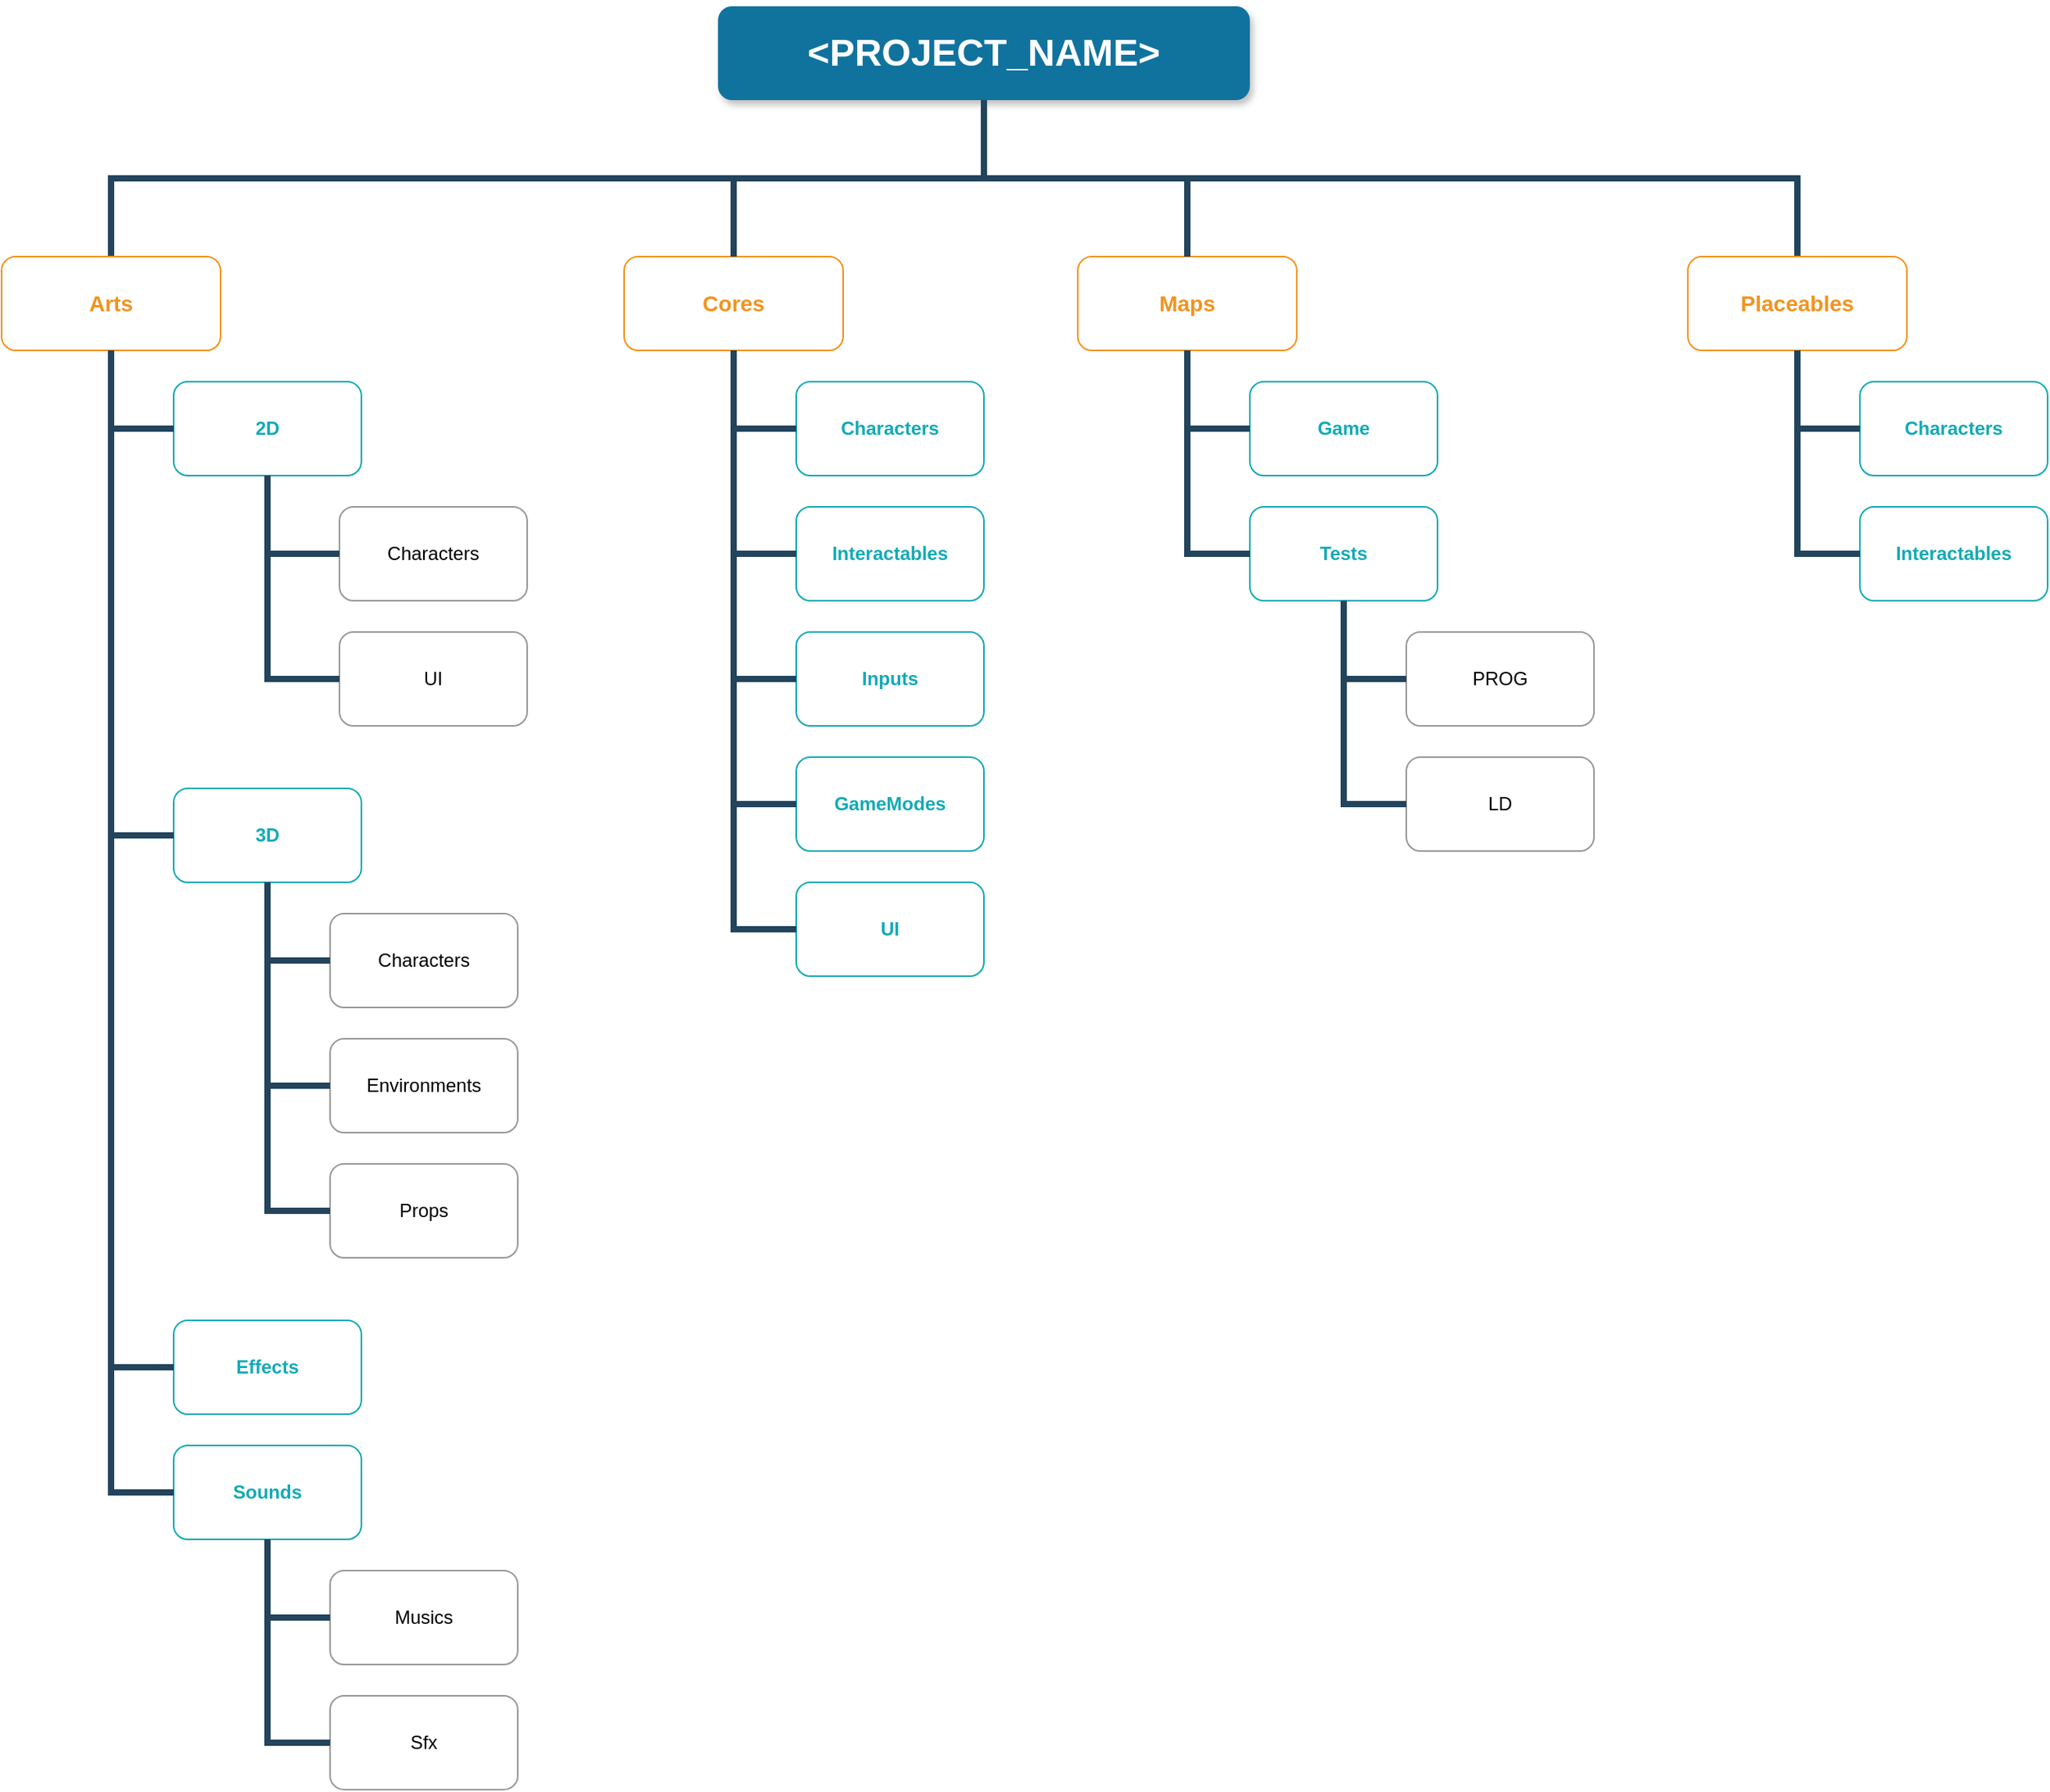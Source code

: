 <mxfile version="21.6.1" type="device" pages="2">
  <diagram name="Page-1" id="64c3da0e-402f-94eb-ee01-a36477274f13">
    <mxGraphModel dx="1037" dy="1670" grid="1" gridSize="10" guides="1" tooltips="1" connect="1" arrows="1" fold="1" page="1" pageScale="1" pageWidth="1169" pageHeight="826" background="none" math="0" shadow="0">
      <root>
        <mxCell id="0" />
        <mxCell id="1" parent="0" />
        <mxCell id="2" value="&lt;PROJECT_NAME&gt;" style="whiteSpace=wrap;rounded=1;shadow=1;fillColor=#10739E;strokeColor=none;fontColor=#FFFFFF;fontStyle=1;fontSize=24" parent="1" vertex="1">
          <mxGeometry x="1627" width="340" height="60" as="geometry" />
        </mxCell>
        <mxCell id="4" value="Cores" style="whiteSpace=wrap;rounded=1;fillColor=#FFFFFF;strokeColor=#F2931E;shadow=0;fontColor=#F2931E;fontStyle=1;fontSize=14" parent="1" vertex="1">
          <mxGeometry x="1567" y="160.0" width="140" height="60" as="geometry" />
        </mxCell>
        <mxCell id="229" value="" style="edgeStyle=elbowEdgeStyle;elbow=vertical;rounded=0;fontColor=#000000;endArrow=none;endFill=0;strokeWidth=4;strokeColor=#23445D;entryX=0.5;entryY=0;entryDx=0;entryDy=0;" parent="1" source="2" target="PScwOcPR5Zgyd3WiZGDv-341" edge="1">
          <mxGeometry width="100" height="100" relative="1" as="geometry">
            <mxPoint x="1577" y="130" as="sourcePoint" />
            <mxPoint x="1087" y="120" as="targetPoint" />
          </mxGeometry>
        </mxCell>
        <mxCell id="230" value="" style="edgeStyle=elbowEdgeStyle;elbow=vertical;rounded=0;fontColor=#000000;endArrow=none;endFill=0;strokeWidth=4;strokeColor=#23445D;entryX=0.5;entryY=0;entryDx=0;entryDy=0;exitX=0.5;exitY=1;exitDx=0;exitDy=0;" parent="1" source="2" target="4" edge="1">
          <mxGeometry width="100" height="100" relative="1" as="geometry">
            <mxPoint x="1829" y="100" as="sourcePoint" />
            <mxPoint x="1687" y="40" as="targetPoint" />
          </mxGeometry>
        </mxCell>
        <mxCell id="232" value="" style="edgeStyle=elbowEdgeStyle;elbow=vertical;rounded=0;fontColor=#000000;endArrow=none;endFill=0;strokeWidth=4;strokeColor=#23445D;entryX=0.5;entryY=0;entryDx=0;entryDy=0;exitX=0.5;exitY=1;exitDx=0;exitDy=0;" parent="1" source="2" target="PScwOcPR5Zgyd3WiZGDv-336" edge="1">
          <mxGeometry width="100" height="100" relative="1" as="geometry">
            <mxPoint x="1607" y="160" as="sourcePoint" />
            <mxPoint x="2397" y="170" as="targetPoint" />
          </mxGeometry>
        </mxCell>
        <mxCell id="PScwOcPR5Zgyd3WiZGDv-300" value="Inputs" style="whiteSpace=wrap;rounded=1;fillColor=#FFFFFF;strokeColor=#12AAB5;shadow=0;fontColor=#12AAB5;fontStyle=1" vertex="1" parent="1">
          <mxGeometry x="1677" y="400.0" width="120" height="60" as="geometry" />
        </mxCell>
        <mxCell id="PScwOcPR5Zgyd3WiZGDv-301" value="GameModes" style="whiteSpace=wrap;rounded=1;fillColor=#FFFFFF;strokeColor=#12AAB5;shadow=0;fontColor=#12AAB5;fontStyle=1" vertex="1" parent="1">
          <mxGeometry x="1677" y="480.0" width="120" height="60" as="geometry" />
        </mxCell>
        <mxCell id="PScwOcPR5Zgyd3WiZGDv-302" value="" style="edgeStyle=elbowEdgeStyle;elbow=horizontal;rounded=0;fontColor=#000000;endArrow=none;endFill=0;strokeWidth=4;strokeColor=#23445D;exitX=0.5;exitY=1;exitDx=0;exitDy=0;entryX=0;entryY=0.5;entryDx=0;entryDy=0;" edge="1" parent="1" source="4" target="PScwOcPR5Zgyd3WiZGDv-300">
          <mxGeometry width="100" height="100" relative="1" as="geometry">
            <mxPoint x="1657" y="250" as="sourcePoint" />
            <mxPoint x="1697" y="300" as="targetPoint" />
            <Array as="points">
              <mxPoint x="1637" y="300" />
            </Array>
          </mxGeometry>
        </mxCell>
        <mxCell id="PScwOcPR5Zgyd3WiZGDv-303" value="" style="edgeStyle=elbowEdgeStyle;elbow=horizontal;rounded=0;fontColor=#000000;endArrow=none;endFill=0;strokeWidth=4;strokeColor=#23445D;entryX=0;entryY=0.5;entryDx=0;entryDy=0;" edge="1" parent="1" target="PScwOcPR5Zgyd3WiZGDv-301">
          <mxGeometry width="100" height="100" relative="1" as="geometry">
            <mxPoint x="1637" y="220" as="sourcePoint" />
            <mxPoint x="1667" y="360" as="targetPoint" />
            <Array as="points">
              <mxPoint x="1637" y="320" />
            </Array>
          </mxGeometry>
        </mxCell>
        <mxCell id="PScwOcPR5Zgyd3WiZGDv-304" value="Characters" style="whiteSpace=wrap;rounded=1;fillColor=#FFFFFF;strokeColor=#12AAB5;shadow=0;fontColor=#12AAB5;fontStyle=1" vertex="1" parent="1">
          <mxGeometry x="1677" y="240.0" width="120" height="60" as="geometry" />
        </mxCell>
        <mxCell id="PScwOcPR5Zgyd3WiZGDv-307" value="Interactables" style="whiteSpace=wrap;rounded=1;fillColor=#FFFFFF;strokeColor=#12AAB5;shadow=0;fontColor=#12AAB5;fontStyle=1" vertex="1" parent="1">
          <mxGeometry x="1677" y="320.0" width="120" height="60" as="geometry" />
        </mxCell>
        <mxCell id="PScwOcPR5Zgyd3WiZGDv-308" value="UI" style="whiteSpace=wrap;rounded=1;fillColor=#FFFFFF;strokeColor=#12AAB5;shadow=0;fontColor=#12AAB5;fontStyle=1" vertex="1" parent="1">
          <mxGeometry x="1677" y="560.0" width="120" height="60" as="geometry" />
        </mxCell>
        <mxCell id="PScwOcPR5Zgyd3WiZGDv-310" value="" style="edgeStyle=elbowEdgeStyle;elbow=horizontal;rounded=0;fontColor=#000000;endArrow=none;endFill=0;strokeWidth=4;strokeColor=#23445D;exitX=0.5;exitY=1;exitDx=0;exitDy=0;entryX=0;entryY=0.5;entryDx=0;entryDy=0;" edge="1" parent="1" source="4" target="PScwOcPR5Zgyd3WiZGDv-304">
          <mxGeometry width="100" height="100" relative="1" as="geometry">
            <mxPoint x="1657" y="250" as="sourcePoint" />
            <mxPoint x="1667" y="600" as="targetPoint" />
            <Array as="points">
              <mxPoint x="1637" y="300" />
            </Array>
          </mxGeometry>
        </mxCell>
        <mxCell id="PScwOcPR5Zgyd3WiZGDv-311" value="" style="edgeStyle=elbowEdgeStyle;elbow=horizontal;rounded=0;fontColor=#000000;endArrow=none;endFill=0;strokeWidth=4;strokeColor=#23445D;entryX=0;entryY=0.5;entryDx=0;entryDy=0;exitX=0.5;exitY=1;exitDx=0;exitDy=0;" edge="1" parent="1" source="4" target="PScwOcPR5Zgyd3WiZGDv-307">
          <mxGeometry width="100" height="100" relative="1" as="geometry">
            <mxPoint x="1657" y="250" as="sourcePoint" />
            <mxPoint x="1667" y="360" as="targetPoint" />
            <Array as="points">
              <mxPoint x="1637" y="330" />
            </Array>
          </mxGeometry>
        </mxCell>
        <mxCell id="PScwOcPR5Zgyd3WiZGDv-312" value="" style="edgeStyle=elbowEdgeStyle;elbow=horizontal;rounded=0;fontColor=#000000;endArrow=none;endFill=0;strokeWidth=4;strokeColor=#23445D;exitX=0.5;exitY=1;exitDx=0;exitDy=0;entryX=0;entryY=0.5;entryDx=0;entryDy=0;" edge="1" parent="1" source="4" target="PScwOcPR5Zgyd3WiZGDv-308">
          <mxGeometry width="100" height="100" relative="1" as="geometry">
            <mxPoint x="1657" y="250" as="sourcePoint" />
            <mxPoint x="1667" y="440" as="targetPoint" />
            <Array as="points">
              <mxPoint x="1637" y="350" />
            </Array>
          </mxGeometry>
        </mxCell>
        <mxCell id="PScwOcPR5Zgyd3WiZGDv-313" value="Maps" style="whiteSpace=wrap;rounded=1;fillColor=#FFFFFF;strokeColor=#F2931E;shadow=0;fontColor=#F2931E;fontStyle=1;fontSize=14" vertex="1" parent="1">
          <mxGeometry x="1857" y="160.0" width="140" height="60" as="geometry" />
        </mxCell>
        <mxCell id="PScwOcPR5Zgyd3WiZGDv-318" value="Game" style="whiteSpace=wrap;rounded=1;fillColor=#FFFFFF;strokeColor=#12AAB5;shadow=0;fontColor=#12AAB5;fontStyle=1" vertex="1" parent="1">
          <mxGeometry x="1967" y="240.0" width="120" height="60" as="geometry" />
        </mxCell>
        <mxCell id="PScwOcPR5Zgyd3WiZGDv-319" value="Tests" style="whiteSpace=wrap;rounded=1;fillColor=#FFFFFF;strokeColor=#12AAB5;shadow=0;fontColor=#12AAB5;fontStyle=1" vertex="1" parent="1">
          <mxGeometry x="1967" y="320.0" width="120" height="60" as="geometry" />
        </mxCell>
        <mxCell id="PScwOcPR5Zgyd3WiZGDv-321" value="" style="edgeStyle=elbowEdgeStyle;elbow=horizontal;rounded=0;fontColor=#000000;endArrow=none;endFill=0;strokeWidth=4;strokeColor=#23445D;exitX=0.5;exitY=1;exitDx=0;exitDy=0;entryX=0;entryY=0.5;entryDx=0;entryDy=0;" edge="1" parent="1" source="PScwOcPR5Zgyd3WiZGDv-313" target="PScwOcPR5Zgyd3WiZGDv-318">
          <mxGeometry width="100" height="100" relative="1" as="geometry">
            <mxPoint x="1947" y="250" as="sourcePoint" />
            <mxPoint x="1957" y="600" as="targetPoint" />
            <Array as="points">
              <mxPoint x="1927" y="300" />
            </Array>
          </mxGeometry>
        </mxCell>
        <mxCell id="PScwOcPR5Zgyd3WiZGDv-322" value="" style="edgeStyle=elbowEdgeStyle;elbow=horizontal;rounded=0;fontColor=#000000;endArrow=none;endFill=0;strokeWidth=4;strokeColor=#23445D;entryX=0;entryY=0.5;entryDx=0;entryDy=0;exitX=0.5;exitY=1;exitDx=0;exitDy=0;" edge="1" parent="1" source="PScwOcPR5Zgyd3WiZGDv-313" target="PScwOcPR5Zgyd3WiZGDv-319">
          <mxGeometry width="100" height="100" relative="1" as="geometry">
            <mxPoint x="1947" y="250" as="sourcePoint" />
            <mxPoint x="1957" y="360" as="targetPoint" />
            <Array as="points">
              <mxPoint x="1927" y="330" />
            </Array>
          </mxGeometry>
        </mxCell>
        <mxCell id="PScwOcPR5Zgyd3WiZGDv-330" value="PROG" style="whiteSpace=wrap;rounded=1;fillColor=#FFFFFF;strokeColor=#999999;shadow=0;fontColor=#000000;fontStyle=0" vertex="1" parent="1">
          <mxGeometry x="2067.0" y="400.0" width="120" height="60" as="geometry" />
        </mxCell>
        <mxCell id="PScwOcPR5Zgyd3WiZGDv-331" value="LD" style="whiteSpace=wrap;rounded=1;fillColor=#FFFFFF;strokeColor=#999999;shadow=0;fontColor=#000000;fontStyle=0" vertex="1" parent="1">
          <mxGeometry x="2067.0" y="480.0" width="120" height="60" as="geometry" />
        </mxCell>
        <mxCell id="PScwOcPR5Zgyd3WiZGDv-332" value="" style="edgeStyle=elbowEdgeStyle;elbow=horizontal;rounded=0;fontColor=#000000;endArrow=none;endFill=0;strokeWidth=4;strokeColor=#23445D;exitX=0.5;exitY=1;exitDx=0;exitDy=0;entryX=0;entryY=0.5;entryDx=0;entryDy=0;" edge="1" parent="1" source="PScwOcPR5Zgyd3WiZGDv-319" target="PScwOcPR5Zgyd3WiZGDv-330">
          <mxGeometry width="100" height="100" relative="1" as="geometry">
            <mxPoint x="2047" y="390" as="sourcePoint" />
            <mxPoint x="2047" y="570" as="targetPoint" />
            <Array as="points">
              <mxPoint x="2027" y="430" />
            </Array>
          </mxGeometry>
        </mxCell>
        <mxCell id="PScwOcPR5Zgyd3WiZGDv-334" value="" style="edgeStyle=elbowEdgeStyle;elbow=horizontal;rounded=0;fontColor=#000000;endArrow=none;endFill=0;strokeWidth=4;strokeColor=#23445D;exitX=0.5;exitY=1;exitDx=0;exitDy=0;entryX=0;entryY=0.5;entryDx=0;entryDy=0;" edge="1" parent="1" source="PScwOcPR5Zgyd3WiZGDv-319" target="PScwOcPR5Zgyd3WiZGDv-331">
          <mxGeometry width="100" height="100" relative="1" as="geometry">
            <mxPoint x="2037" y="390" as="sourcePoint" />
            <mxPoint x="2077" y="440" as="targetPoint" />
            <Array as="points">
              <mxPoint x="2027" y="450" />
            </Array>
          </mxGeometry>
        </mxCell>
        <mxCell id="PScwOcPR5Zgyd3WiZGDv-335" value="" style="edgeStyle=elbowEdgeStyle;elbow=vertical;rounded=0;fontColor=#000000;endArrow=none;endFill=0;strokeWidth=4;strokeColor=#23445D;exitX=0.5;exitY=1;exitDx=0;exitDy=0;entryX=0.5;entryY=0;entryDx=0;entryDy=0;" edge="1" parent="1" source="2" target="PScwOcPR5Zgyd3WiZGDv-313">
          <mxGeometry width="100" height="100" relative="1" as="geometry">
            <mxPoint x="1839" y="110" as="sourcePoint" />
            <mxPoint x="2977" y="170" as="targetPoint" />
          </mxGeometry>
        </mxCell>
        <mxCell id="PScwOcPR5Zgyd3WiZGDv-336" value="Placeables" style="whiteSpace=wrap;rounded=1;fillColor=#FFFFFF;strokeColor=#F2931E;shadow=0;fontColor=#F2931E;fontStyle=1;fontSize=14" vertex="1" parent="1">
          <mxGeometry x="2247" y="160.0" width="140" height="60" as="geometry" />
        </mxCell>
        <mxCell id="PScwOcPR5Zgyd3WiZGDv-337" value="Characters" style="whiteSpace=wrap;rounded=1;fillColor=#FFFFFF;strokeColor=#12AAB5;shadow=0;fontColor=#12AAB5;fontStyle=1" vertex="1" parent="1">
          <mxGeometry x="2357" y="240.0" width="120" height="60" as="geometry" />
        </mxCell>
        <mxCell id="PScwOcPR5Zgyd3WiZGDv-338" value="Interactables" style="whiteSpace=wrap;rounded=1;fillColor=#FFFFFF;strokeColor=#12AAB5;shadow=0;fontColor=#12AAB5;fontStyle=1" vertex="1" parent="1">
          <mxGeometry x="2357" y="320.0" width="120" height="60" as="geometry" />
        </mxCell>
        <mxCell id="PScwOcPR5Zgyd3WiZGDv-339" value="" style="edgeStyle=elbowEdgeStyle;elbow=horizontal;rounded=0;fontColor=#000000;endArrow=none;endFill=0;strokeWidth=4;strokeColor=#23445D;exitX=0.5;exitY=1;exitDx=0;exitDy=0;entryX=0;entryY=0.5;entryDx=0;entryDy=0;" edge="1" parent="1" source="PScwOcPR5Zgyd3WiZGDv-336" target="PScwOcPR5Zgyd3WiZGDv-337">
          <mxGeometry width="100" height="100" relative="1" as="geometry">
            <mxPoint x="2337" y="250" as="sourcePoint" />
            <mxPoint x="2347" y="600" as="targetPoint" />
            <Array as="points">
              <mxPoint x="2317" y="300" />
            </Array>
          </mxGeometry>
        </mxCell>
        <mxCell id="PScwOcPR5Zgyd3WiZGDv-340" value="" style="edgeStyle=elbowEdgeStyle;elbow=horizontal;rounded=0;fontColor=#000000;endArrow=none;endFill=0;strokeWidth=4;strokeColor=#23445D;entryX=0;entryY=0.5;entryDx=0;entryDy=0;exitX=0.5;exitY=1;exitDx=0;exitDy=0;" edge="1" parent="1" source="PScwOcPR5Zgyd3WiZGDv-336" target="PScwOcPR5Zgyd3WiZGDv-338">
          <mxGeometry width="100" height="100" relative="1" as="geometry">
            <mxPoint x="2337" y="250" as="sourcePoint" />
            <mxPoint x="2347" y="360" as="targetPoint" />
            <Array as="points">
              <mxPoint x="2317" y="330" />
            </Array>
          </mxGeometry>
        </mxCell>
        <mxCell id="PScwOcPR5Zgyd3WiZGDv-341" value="Arts" style="whiteSpace=wrap;rounded=1;fillColor=#FFFFFF;strokeColor=#F2931E;shadow=0;fontColor=#F2931E;fontStyle=1;fontSize=14;fillStyle=auto;gradientColor=none;" vertex="1" parent="1">
          <mxGeometry x="1169" y="160.0" width="140" height="60" as="geometry" />
        </mxCell>
        <mxCell id="PScwOcPR5Zgyd3WiZGDv-342" value="Effects" style="whiteSpace=wrap;rounded=1;fillColor=#FFFFFF;strokeColor=#12AAB5;shadow=0;fontColor=#12AAB5;fontStyle=1" vertex="1" parent="1">
          <mxGeometry x="1279" y="840" width="120" height="60" as="geometry" />
        </mxCell>
        <mxCell id="PScwOcPR5Zgyd3WiZGDv-343" value="Sounds" style="whiteSpace=wrap;rounded=1;fillColor=#FFFFFF;strokeColor=#12AAB5;shadow=0;fontColor=#12AAB5;fontStyle=1" vertex="1" parent="1">
          <mxGeometry x="1279" y="920" width="120" height="60" as="geometry" />
        </mxCell>
        <mxCell id="PScwOcPR5Zgyd3WiZGDv-344" value="" style="edgeStyle=elbowEdgeStyle;elbow=horizontal;rounded=0;fontColor=#000000;endArrow=none;endFill=0;strokeWidth=4;strokeColor=#23445D;exitX=0.5;exitY=1;exitDx=0;exitDy=0;entryX=0;entryY=0.5;entryDx=0;entryDy=0;" edge="1" parent="1" source="PScwOcPR5Zgyd3WiZGDv-341" target="PScwOcPR5Zgyd3WiZGDv-342">
          <mxGeometry width="100" height="100" relative="1" as="geometry">
            <mxPoint x="1259" y="250" as="sourcePoint" />
            <mxPoint x="1299" y="300" as="targetPoint" />
            <Array as="points">
              <mxPoint x="1239" y="300" />
            </Array>
          </mxGeometry>
        </mxCell>
        <mxCell id="PScwOcPR5Zgyd3WiZGDv-345" value="" style="edgeStyle=elbowEdgeStyle;elbow=horizontal;rounded=0;fontColor=#000000;endArrow=none;endFill=0;strokeWidth=4;strokeColor=#23445D;entryX=0;entryY=0.5;entryDx=0;entryDy=0;" edge="1" parent="1" target="PScwOcPR5Zgyd3WiZGDv-343">
          <mxGeometry width="100" height="100" relative="1" as="geometry">
            <mxPoint x="1239" y="220" as="sourcePoint" />
            <mxPoint x="1269" y="360" as="targetPoint" />
            <Array as="points">
              <mxPoint x="1239" y="320" />
            </Array>
          </mxGeometry>
        </mxCell>
        <mxCell id="PScwOcPR5Zgyd3WiZGDv-346" value="2D" style="whiteSpace=wrap;rounded=1;fillColor=#FFFFFF;strokeColor=#12AAB5;shadow=0;fontColor=#12AAB5;fontStyle=1" vertex="1" parent="1">
          <mxGeometry x="1279" y="240.0" width="120" height="60" as="geometry" />
        </mxCell>
        <mxCell id="PScwOcPR5Zgyd3WiZGDv-347" value="3D" style="whiteSpace=wrap;rounded=1;fillColor=#FFFFFF;strokeColor=#12AAB5;shadow=0;fontColor=#12AAB5;fontStyle=1" vertex="1" parent="1">
          <mxGeometry x="1279" y="500.0" width="120" height="60" as="geometry" />
        </mxCell>
        <mxCell id="PScwOcPR5Zgyd3WiZGDv-349" value="" style="edgeStyle=elbowEdgeStyle;elbow=horizontal;rounded=0;fontColor=#000000;endArrow=none;endFill=0;strokeWidth=4;strokeColor=#23445D;exitX=0.5;exitY=1;exitDx=0;exitDy=0;entryX=0;entryY=0.5;entryDx=0;entryDy=0;" edge="1" parent="1" source="PScwOcPR5Zgyd3WiZGDv-341" target="PScwOcPR5Zgyd3WiZGDv-346">
          <mxGeometry width="100" height="100" relative="1" as="geometry">
            <mxPoint x="1259" y="250" as="sourcePoint" />
            <mxPoint x="1269" y="600" as="targetPoint" />
            <Array as="points">
              <mxPoint x="1239" y="300" />
            </Array>
          </mxGeometry>
        </mxCell>
        <mxCell id="PScwOcPR5Zgyd3WiZGDv-350" value="" style="edgeStyle=elbowEdgeStyle;elbow=horizontal;rounded=0;fontColor=#000000;endArrow=none;endFill=0;strokeWidth=4;strokeColor=#23445D;entryX=0;entryY=0.5;entryDx=0;entryDy=0;exitX=0.5;exitY=1;exitDx=0;exitDy=0;" edge="1" parent="1" source="PScwOcPR5Zgyd3WiZGDv-341" target="PScwOcPR5Zgyd3WiZGDv-347">
          <mxGeometry width="100" height="100" relative="1" as="geometry">
            <mxPoint x="1259" y="250" as="sourcePoint" />
            <mxPoint x="1269" y="360" as="targetPoint" />
            <Array as="points">
              <mxPoint x="1239" y="330" />
            </Array>
          </mxGeometry>
        </mxCell>
        <mxCell id="PScwOcPR5Zgyd3WiZGDv-352" value="Musics" style="whiteSpace=wrap;rounded=1;fillColor=#FFFFFF;strokeColor=#999999;shadow=0;fontColor=#000000;fontStyle=0" vertex="1" parent="1">
          <mxGeometry x="1379.0" y="1000" width="120" height="60" as="geometry" />
        </mxCell>
        <mxCell id="PScwOcPR5Zgyd3WiZGDv-353" value="Sfx" style="whiteSpace=wrap;rounded=1;fillColor=#FFFFFF;strokeColor=#999999;shadow=0;fontColor=#000000;fontStyle=0" vertex="1" parent="1">
          <mxGeometry x="1379.0" y="1080" width="120" height="60" as="geometry" />
        </mxCell>
        <mxCell id="PScwOcPR5Zgyd3WiZGDv-354" value="" style="edgeStyle=elbowEdgeStyle;elbow=horizontal;rounded=0;fontColor=#000000;endArrow=none;endFill=0;strokeWidth=4;strokeColor=#23445D;exitX=0.5;exitY=1;exitDx=0;exitDy=0;entryX=0;entryY=0.5;entryDx=0;entryDy=0;" edge="1" parent="1" target="PScwOcPR5Zgyd3WiZGDv-352" source="PScwOcPR5Zgyd3WiZGDv-343">
          <mxGeometry width="100" height="100" relative="1" as="geometry">
            <mxPoint x="1345" y="1000" as="sourcePoint" />
            <mxPoint x="1365" y="1190" as="targetPoint" />
            <Array as="points">
              <mxPoint x="1339" y="1020" />
            </Array>
          </mxGeometry>
        </mxCell>
        <mxCell id="PScwOcPR5Zgyd3WiZGDv-355" value="" style="edgeStyle=elbowEdgeStyle;elbow=horizontal;rounded=0;fontColor=#000000;endArrow=none;endFill=0;strokeWidth=4;strokeColor=#23445D;exitX=0.5;exitY=1;exitDx=0;exitDy=0;entryX=0;entryY=0.5;entryDx=0;entryDy=0;" edge="1" parent="1" target="PScwOcPR5Zgyd3WiZGDv-353" source="PScwOcPR5Zgyd3WiZGDv-343">
          <mxGeometry width="100" height="100" relative="1" as="geometry">
            <mxPoint x="1339.0" y="980" as="sourcePoint" />
            <mxPoint x="1385.0" y="1130" as="targetPoint" />
            <Array as="points">
              <mxPoint x="1339" y="1060" />
            </Array>
          </mxGeometry>
        </mxCell>
        <mxCell id="PScwOcPR5Zgyd3WiZGDv-356" value="Characters" style="whiteSpace=wrap;rounded=1;fillColor=#FFFFFF;strokeColor=#999999;shadow=0;fontColor=#000000;fontStyle=0;labelBackgroundColor=none;" vertex="1" parent="1">
          <mxGeometry x="1385.0" y="320" width="120" height="60" as="geometry" />
        </mxCell>
        <mxCell id="PScwOcPR5Zgyd3WiZGDv-357" value="UI" style="whiteSpace=wrap;rounded=1;fillColor=#FFFFFF;strokeColor=#999999;shadow=0;fontColor=#000000;fontStyle=0" vertex="1" parent="1">
          <mxGeometry x="1385.0" y="400" width="120" height="60" as="geometry" />
        </mxCell>
        <mxCell id="PScwOcPR5Zgyd3WiZGDv-358" value="" style="edgeStyle=elbowEdgeStyle;elbow=horizontal;rounded=0;fontColor=#000000;endArrow=none;endFill=0;strokeWidth=4;strokeColor=#23445D;exitX=0.5;exitY=1;exitDx=0;exitDy=0;entryX=0;entryY=0.5;entryDx=0;entryDy=0;" edge="1" parent="1" target="PScwOcPR5Zgyd3WiZGDv-356" source="PScwOcPR5Zgyd3WiZGDv-346">
          <mxGeometry width="100" height="100" relative="1" as="geometry">
            <mxPoint x="1335" y="300" as="sourcePoint" />
            <mxPoint x="1361" y="510" as="targetPoint" />
            <Array as="points">
              <mxPoint x="1339" y="340" />
            </Array>
          </mxGeometry>
        </mxCell>
        <mxCell id="PScwOcPR5Zgyd3WiZGDv-359" value="" style="edgeStyle=elbowEdgeStyle;elbow=horizontal;rounded=0;fontColor=#000000;endArrow=none;endFill=0;strokeWidth=4;strokeColor=#23445D;exitX=0.5;exitY=1;exitDx=0;exitDy=0;entryX=0;entryY=0.5;entryDx=0;entryDy=0;" edge="1" parent="1" target="PScwOcPR5Zgyd3WiZGDv-357" source="PScwOcPR5Zgyd3WiZGDv-346">
          <mxGeometry width="100" height="100" relative="1" as="geometry">
            <mxPoint x="1335" y="300" as="sourcePoint" />
            <mxPoint x="1381.0" y="450" as="targetPoint" />
            <Array as="points">
              <mxPoint x="1339" y="380" />
            </Array>
          </mxGeometry>
        </mxCell>
        <mxCell id="PScwOcPR5Zgyd3WiZGDv-360" value="Characters" style="whiteSpace=wrap;rounded=1;fillColor=#FFFFFF;strokeColor=#999999;shadow=0;fontColor=#000000;fontStyle=0" vertex="1" parent="1">
          <mxGeometry x="1379.0" y="580" width="120" height="60" as="geometry" />
        </mxCell>
        <mxCell id="PScwOcPR5Zgyd3WiZGDv-361" value="Environments" style="whiteSpace=wrap;rounded=1;fillColor=#FFFFFF;strokeColor=#999999;shadow=0;fontColor=#000000;fontStyle=0" vertex="1" parent="1">
          <mxGeometry x="1379.0" y="660" width="120" height="60" as="geometry" />
        </mxCell>
        <mxCell id="PScwOcPR5Zgyd3WiZGDv-362" value="" style="edgeStyle=elbowEdgeStyle;elbow=horizontal;rounded=0;fontColor=#000000;endArrow=none;endFill=0;strokeWidth=4;strokeColor=#23445D;exitX=0.5;exitY=1;exitDx=0;exitDy=0;entryX=0;entryY=0.5;entryDx=0;entryDy=0;" edge="1" parent="1" target="PScwOcPR5Zgyd3WiZGDv-360">
          <mxGeometry width="100" height="100" relative="1" as="geometry">
            <mxPoint x="1339" y="560" as="sourcePoint" />
            <mxPoint x="1365" y="770" as="targetPoint" />
            <Array as="points">
              <mxPoint x="1339" y="600" />
            </Array>
          </mxGeometry>
        </mxCell>
        <mxCell id="PScwOcPR5Zgyd3WiZGDv-363" value="" style="edgeStyle=elbowEdgeStyle;elbow=horizontal;rounded=0;fontColor=#000000;endArrow=none;endFill=0;strokeWidth=4;strokeColor=#23445D;exitX=0.5;exitY=1;exitDx=0;exitDy=0;entryX=0;entryY=0.5;entryDx=0;entryDy=0;" edge="1" parent="1" target="PScwOcPR5Zgyd3WiZGDv-361">
          <mxGeometry width="100" height="100" relative="1" as="geometry">
            <mxPoint x="1339" y="560" as="sourcePoint" />
            <mxPoint x="1385.0" y="710" as="targetPoint" />
            <Array as="points">
              <mxPoint x="1339" y="640" />
            </Array>
          </mxGeometry>
        </mxCell>
        <mxCell id="PScwOcPR5Zgyd3WiZGDv-364" value="Props" style="whiteSpace=wrap;rounded=1;fillColor=#FFFFFF;strokeColor=#999999;shadow=0;fontColor=#000000;fontStyle=0" vertex="1" parent="1">
          <mxGeometry x="1379.0" y="740" width="120" height="60" as="geometry" />
        </mxCell>
        <mxCell id="PScwOcPR5Zgyd3WiZGDv-365" value="" style="edgeStyle=elbowEdgeStyle;elbow=horizontal;rounded=0;fontColor=#000000;endArrow=none;endFill=0;strokeWidth=4;strokeColor=#23445D;exitX=0.5;exitY=1;exitDx=0;exitDy=0;entryX=0;entryY=0.5;entryDx=0;entryDy=0;" edge="1" parent="1" target="PScwOcPR5Zgyd3WiZGDv-364">
          <mxGeometry width="100" height="100" relative="1" as="geometry">
            <mxPoint x="1339" y="560" as="sourcePoint" />
            <mxPoint x="1389" y="720" as="targetPoint" />
            <Array as="points">
              <mxPoint x="1339" y="680" />
            </Array>
          </mxGeometry>
        </mxCell>
      </root>
    </mxGraphModel>
  </diagram>
  <diagram id="ZnOkVUARCgR_U_aBXD_C" name="Page-2">
    <mxGraphModel dx="2815" dy="835" grid="1" gridSize="10" guides="1" tooltips="1" connect="1" arrows="1" fold="1" page="1" pageScale="1" pageWidth="827" pageHeight="1169" math="0" shadow="0">
      <root>
        <mxCell id="0" />
        <mxCell id="1" parent="0" />
        <mxCell id="R9QaglpD0frjpDFsU4v--1" value="Arts" style="whiteSpace=wrap;rounded=1;fillColor=#F2931E;strokeColor=none;shadow=1;fontColor=#FFFFFF;fontStyle=1;fontSize=14" vertex="1" parent="1">
          <mxGeometry x="-631" y="160.0" width="140" height="60" as="geometry" />
        </mxCell>
        <mxCell id="R9QaglpD0frjpDFsU4v--2" value="2D" style="whiteSpace=wrap;rounded=1;fillColor=#12AAB5;strokeColor=none;shadow=1;fontColor=#FFFFFF;" vertex="1" parent="1">
          <mxGeometry x="-970" y="290.0" width="120" height="60" as="geometry" />
        </mxCell>
        <mxCell id="R9QaglpD0frjpDFsU4v--3" value="3D" style="whiteSpace=wrap;rounded=1;fillColor=#12AAB5;strokeColor=none;shadow=1;fontColor=#FFFFFF;" vertex="1" parent="1">
          <mxGeometry x="-770" y="290.0" width="120" height="60" as="geometry" />
        </mxCell>
        <mxCell id="R9QaglpD0frjpDFsU4v--4" value="Characters" style="whiteSpace=wrap;rounded=1;fillColor=#999999;strokeColor=none;shadow=1;fontColor=#FFFFFF;fontStyle=0" vertex="1" parent="1">
          <mxGeometry x="-970" y="390.0" width="120" height="60" as="geometry" />
        </mxCell>
        <mxCell id="R9QaglpD0frjpDFsU4v--5" value="UI" style="whiteSpace=wrap;rounded=1;fillColor=#999999;strokeColor=none;shadow=1;fontColor=#FFFFFF;fontStyle=0" vertex="1" parent="1">
          <mxGeometry x="-970.0" y="470.0" width="120" height="60" as="geometry" />
        </mxCell>
        <mxCell id="R9QaglpD0frjpDFsU4v--6" value="Characters" style="whiteSpace=wrap;rounded=1;fillColor=#999999;strokeColor=none;shadow=1;fontColor=#FFFFFF;fontStyle=0" vertex="1" parent="1">
          <mxGeometry x="-770.0" y="390.0" width="120" height="60" as="geometry" />
        </mxCell>
        <mxCell id="R9QaglpD0frjpDFsU4v--7" value="Environments" style="whiteSpace=wrap;rounded=1;fillColor=#999999;strokeColor=none;shadow=1;fontColor=#FFFFFF;fontStyle=0" vertex="1" parent="1">
          <mxGeometry x="-770.0" y="470.0" width="120" height="60" as="geometry" />
        </mxCell>
        <mxCell id="R9QaglpD0frjpDFsU4v--8" value="Props" style="whiteSpace=wrap;rounded=1;fillColor=#999999;strokeColor=none;shadow=1;fontColor=#FFFFFF;fontStyle=0" vertex="1" parent="1">
          <mxGeometry x="-770.0" y="550.0" width="120" height="60" as="geometry" />
        </mxCell>
        <mxCell id="R9QaglpD0frjpDFsU4v--9" value="" style="edgeStyle=elbowEdgeStyle;elbow=vertical;rounded=0;fontColor=#000000;endArrow=none;endFill=0;strokeWidth=8;strokeColor=#23445D;exitX=0.5;exitY=1;exitDx=0;exitDy=0;" edge="1" parent="1" source="R9QaglpD0frjpDFsU4v--1" target="R9QaglpD0frjpDFsU4v--2">
          <mxGeometry width="100" height="100" relative="1" as="geometry">
            <mxPoint x="-201" y="220.0" as="sourcePoint" />
            <mxPoint x="-120" y="180" as="targetPoint" />
          </mxGeometry>
        </mxCell>
        <mxCell id="R9QaglpD0frjpDFsU4v--10" value="" style="edgeStyle=elbowEdgeStyle;elbow=vertical;rounded=0;fontColor=#000000;endArrow=none;endFill=0;strokeWidth=8;strokeColor=#23445D;exitX=0.5;exitY=1;exitDx=0;exitDy=0;" edge="1" parent="1" source="R9QaglpD0frjpDFsU4v--1" target="R9QaglpD0frjpDFsU4v--3">
          <mxGeometry width="100" height="100" relative="1" as="geometry">
            <mxPoint x="-201" y="220.0" as="sourcePoint" />
            <mxPoint x="220" y="180" as="targetPoint" />
          </mxGeometry>
        </mxCell>
        <mxCell id="R9QaglpD0frjpDFsU4v--11" value="" style="edgeStyle=elbowEdgeStyle;elbow=horizontal;rounded=0;fontColor=#000000;endArrow=none;endFill=0;strokeWidth=8;strokeColor=#23445D;" edge="1" parent="1" source="R9QaglpD0frjpDFsU4v--2" target="R9QaglpD0frjpDFsU4v--4">
          <mxGeometry width="100" height="100" relative="1" as="geometry">
            <mxPoint x="-1030" y="470" as="sourcePoint" />
            <mxPoint x="-930" y="370" as="targetPoint" />
            <Array as="points">
              <mxPoint x="-990" y="370" />
            </Array>
          </mxGeometry>
        </mxCell>
        <mxCell id="R9QaglpD0frjpDFsU4v--12" value="" style="edgeStyle=elbowEdgeStyle;elbow=horizontal;rounded=0;fontColor=#000000;endArrow=none;endFill=0;strokeWidth=8;strokeColor=#23445D;" edge="1" parent="1" source="R9QaglpD0frjpDFsU4v--2" target="R9QaglpD0frjpDFsU4v--5">
          <mxGeometry width="100" height="100" relative="1" as="geometry">
            <mxPoint x="-960" y="330" as="sourcePoint" />
            <mxPoint x="-960" y="430" as="targetPoint" />
            <Array as="points">
              <mxPoint x="-990" y="390" />
            </Array>
          </mxGeometry>
        </mxCell>
        <mxCell id="R9QaglpD0frjpDFsU4v--13" value="" style="edgeStyle=elbowEdgeStyle;elbow=horizontal;rounded=0;fontColor=#000000;endArrow=none;endFill=0;strokeWidth=8;strokeColor=#23445D;" edge="1" parent="1" target="R9QaglpD0frjpDFsU4v--6">
          <mxGeometry width="100" height="100" relative="1" as="geometry">
            <mxPoint x="-780" y="320.0" as="sourcePoint" />
            <mxPoint x="-780" y="420.0" as="targetPoint" />
            <Array as="points">
              <mxPoint x="-790" y="370" />
            </Array>
          </mxGeometry>
        </mxCell>
        <mxCell id="R9QaglpD0frjpDFsU4v--14" value="" style="edgeStyle=elbowEdgeStyle;elbow=horizontal;rounded=0;fontColor=#000000;endArrow=none;endFill=0;strokeWidth=8;strokeColor=#23445D;" edge="1" parent="1" source="R9QaglpD0frjpDFsU4v--3" target="R9QaglpD0frjpDFsU4v--7">
          <mxGeometry width="100" height="100" relative="1" as="geometry">
            <mxPoint x="-780" y="320.0" as="sourcePoint" />
            <mxPoint x="-780" y="500.0" as="targetPoint" />
            <Array as="points">
              <mxPoint x="-790" y="410" />
            </Array>
          </mxGeometry>
        </mxCell>
        <mxCell id="R9QaglpD0frjpDFsU4v--15" value="" style="edgeStyle=elbowEdgeStyle;elbow=horizontal;rounded=0;fontColor=#000000;endArrow=none;endFill=0;strokeWidth=8;strokeColor=#23445D;entryX=0;entryY=0.5;entryDx=0;entryDy=0;" edge="1" parent="1" source="R9QaglpD0frjpDFsU4v--3" target="R9QaglpD0frjpDFsU4v--8">
          <mxGeometry width="100" height="100" relative="1" as="geometry">
            <mxPoint x="-780" y="320.0" as="sourcePoint" />
            <mxPoint x="-770.0" y="580" as="targetPoint" />
            <Array as="points">
              <mxPoint x="-790" y="450" />
            </Array>
          </mxGeometry>
        </mxCell>
        <mxCell id="R9QaglpD0frjpDFsU4v--16" value="Effects" style="whiteSpace=wrap;rounded=1;fillColor=#12AAB5;strokeColor=none;shadow=1;fontColor=#FFFFFF;" vertex="1" parent="1">
          <mxGeometry x="-369" y="290.0" width="120" height="60" as="geometry" />
        </mxCell>
        <mxCell id="R9QaglpD0frjpDFsU4v--17" value="2D" style="whiteSpace=wrap;rounded=1;fillColor=#999999;strokeColor=none;shadow=1;fontColor=#FFFFFF;fontStyle=0" vertex="1" parent="1">
          <mxGeometry x="-369.0" y="390.0" width="120" height="60" as="geometry" />
        </mxCell>
        <mxCell id="R9QaglpD0frjpDFsU4v--18" value="3D" style="whiteSpace=wrap;rounded=1;fillColor=#999999;strokeColor=none;shadow=1;fontColor=#FFFFFF;fontStyle=0" vertex="1" parent="1">
          <mxGeometry x="-369.0" y="470.0" width="120" height="60" as="geometry" />
        </mxCell>
        <mxCell id="R9QaglpD0frjpDFsU4v--19" value="" style="edgeStyle=elbowEdgeStyle;elbow=horizontal;rounded=0;fontColor=#000000;endArrow=none;endFill=0;strokeWidth=8;strokeColor=#23445D;" edge="1" parent="1" source="R9QaglpD0frjpDFsU4v--16" target="R9QaglpD0frjpDFsU4v--17">
          <mxGeometry width="100" height="100" relative="1" as="geometry">
            <mxPoint x="-429" y="470" as="sourcePoint" />
            <mxPoint x="-329" y="370" as="targetPoint" />
            <Array as="points">
              <mxPoint x="-389" y="370" />
            </Array>
          </mxGeometry>
        </mxCell>
        <mxCell id="R9QaglpD0frjpDFsU4v--20" value="" style="edgeStyle=elbowEdgeStyle;elbow=horizontal;rounded=0;fontColor=#000000;endArrow=none;endFill=0;strokeWidth=8;strokeColor=#23445D;" edge="1" parent="1" source="R9QaglpD0frjpDFsU4v--16" target="R9QaglpD0frjpDFsU4v--18">
          <mxGeometry width="100" height="100" relative="1" as="geometry">
            <mxPoint x="-359" y="330" as="sourcePoint" />
            <mxPoint x="-359" y="430" as="targetPoint" />
            <Array as="points">
              <mxPoint x="-389" y="390" />
            </Array>
          </mxGeometry>
        </mxCell>
        <mxCell id="R9QaglpD0frjpDFsU4v--21" value="Sounds" style="whiteSpace=wrap;rounded=1;fillColor=#12AAB5;strokeColor=none;shadow=1;fontColor=#FFFFFF;" vertex="1" parent="1">
          <mxGeometry x="-569" y="290.0" width="120" height="60" as="geometry" />
        </mxCell>
        <mxCell id="R9QaglpD0frjpDFsU4v--22" value="Musics" style="whiteSpace=wrap;rounded=1;fillColor=#999999;strokeColor=none;shadow=1;fontColor=#FFFFFF;fontStyle=0" vertex="1" parent="1">
          <mxGeometry x="-569" y="390.0" width="120" height="60" as="geometry" />
        </mxCell>
        <mxCell id="R9QaglpD0frjpDFsU4v--23" value="SFX" style="whiteSpace=wrap;rounded=1;fillColor=#999999;strokeColor=none;shadow=1;fontColor=#FFFFFF;fontStyle=0" vertex="1" parent="1">
          <mxGeometry x="-569.0" y="470.0" width="120" height="60" as="geometry" />
        </mxCell>
        <mxCell id="R9QaglpD0frjpDFsU4v--24" value="" style="edgeStyle=elbowEdgeStyle;elbow=horizontal;rounded=0;fontColor=#000000;endArrow=none;endFill=0;strokeWidth=8;strokeColor=#23445D;" edge="1" parent="1" source="R9QaglpD0frjpDFsU4v--21" target="R9QaglpD0frjpDFsU4v--22">
          <mxGeometry width="100" height="100" relative="1" as="geometry">
            <mxPoint x="-629" y="470" as="sourcePoint" />
            <mxPoint x="-529" y="370" as="targetPoint" />
            <Array as="points">
              <mxPoint x="-589" y="370" />
            </Array>
          </mxGeometry>
        </mxCell>
        <mxCell id="R9QaglpD0frjpDFsU4v--25" value="" style="edgeStyle=elbowEdgeStyle;elbow=horizontal;rounded=0;fontColor=#000000;endArrow=none;endFill=0;strokeWidth=8;strokeColor=#23445D;" edge="1" parent="1" source="R9QaglpD0frjpDFsU4v--21" target="R9QaglpD0frjpDFsU4v--23">
          <mxGeometry width="100" height="100" relative="1" as="geometry">
            <mxPoint x="-559" y="330" as="sourcePoint" />
            <mxPoint x="-559" y="430" as="targetPoint" />
            <Array as="points">
              <mxPoint x="-589" y="390" />
            </Array>
          </mxGeometry>
        </mxCell>
        <mxCell id="R9QaglpD0frjpDFsU4v--26" value="" style="edgeStyle=elbowEdgeStyle;elbow=vertical;rounded=0;fontColor=#000000;endArrow=none;endFill=0;strokeWidth=8;strokeColor=#23445D;exitX=0.5;exitY=1;exitDx=0;exitDy=0;" edge="1" parent="1" source="R9QaglpD0frjpDFsU4v--1" target="R9QaglpD0frjpDFsU4v--16">
          <mxGeometry width="100" height="100" relative="1" as="geometry">
            <mxPoint x="-201" y="220.0" as="sourcePoint" />
            <mxPoint x="-100" y="300" as="targetPoint" />
          </mxGeometry>
        </mxCell>
        <mxCell id="R9QaglpD0frjpDFsU4v--27" value="" style="edgeStyle=elbowEdgeStyle;elbow=vertical;rounded=0;fontColor=#000000;endArrow=none;endFill=0;strokeWidth=8;strokeColor=#23445D;exitX=0.5;exitY=1;exitDx=0;exitDy=0;entryX=0.5;entryY=0;entryDx=0;entryDy=0;" edge="1" parent="1" source="R9QaglpD0frjpDFsU4v--1" target="R9QaglpD0frjpDFsU4v--21">
          <mxGeometry width="100" height="100" relative="1" as="geometry">
            <mxPoint x="-201" y="220.0" as="sourcePoint" />
            <mxPoint x="-299" y="300" as="targetPoint" />
          </mxGeometry>
        </mxCell>
      </root>
    </mxGraphModel>
  </diagram>
</mxfile>
